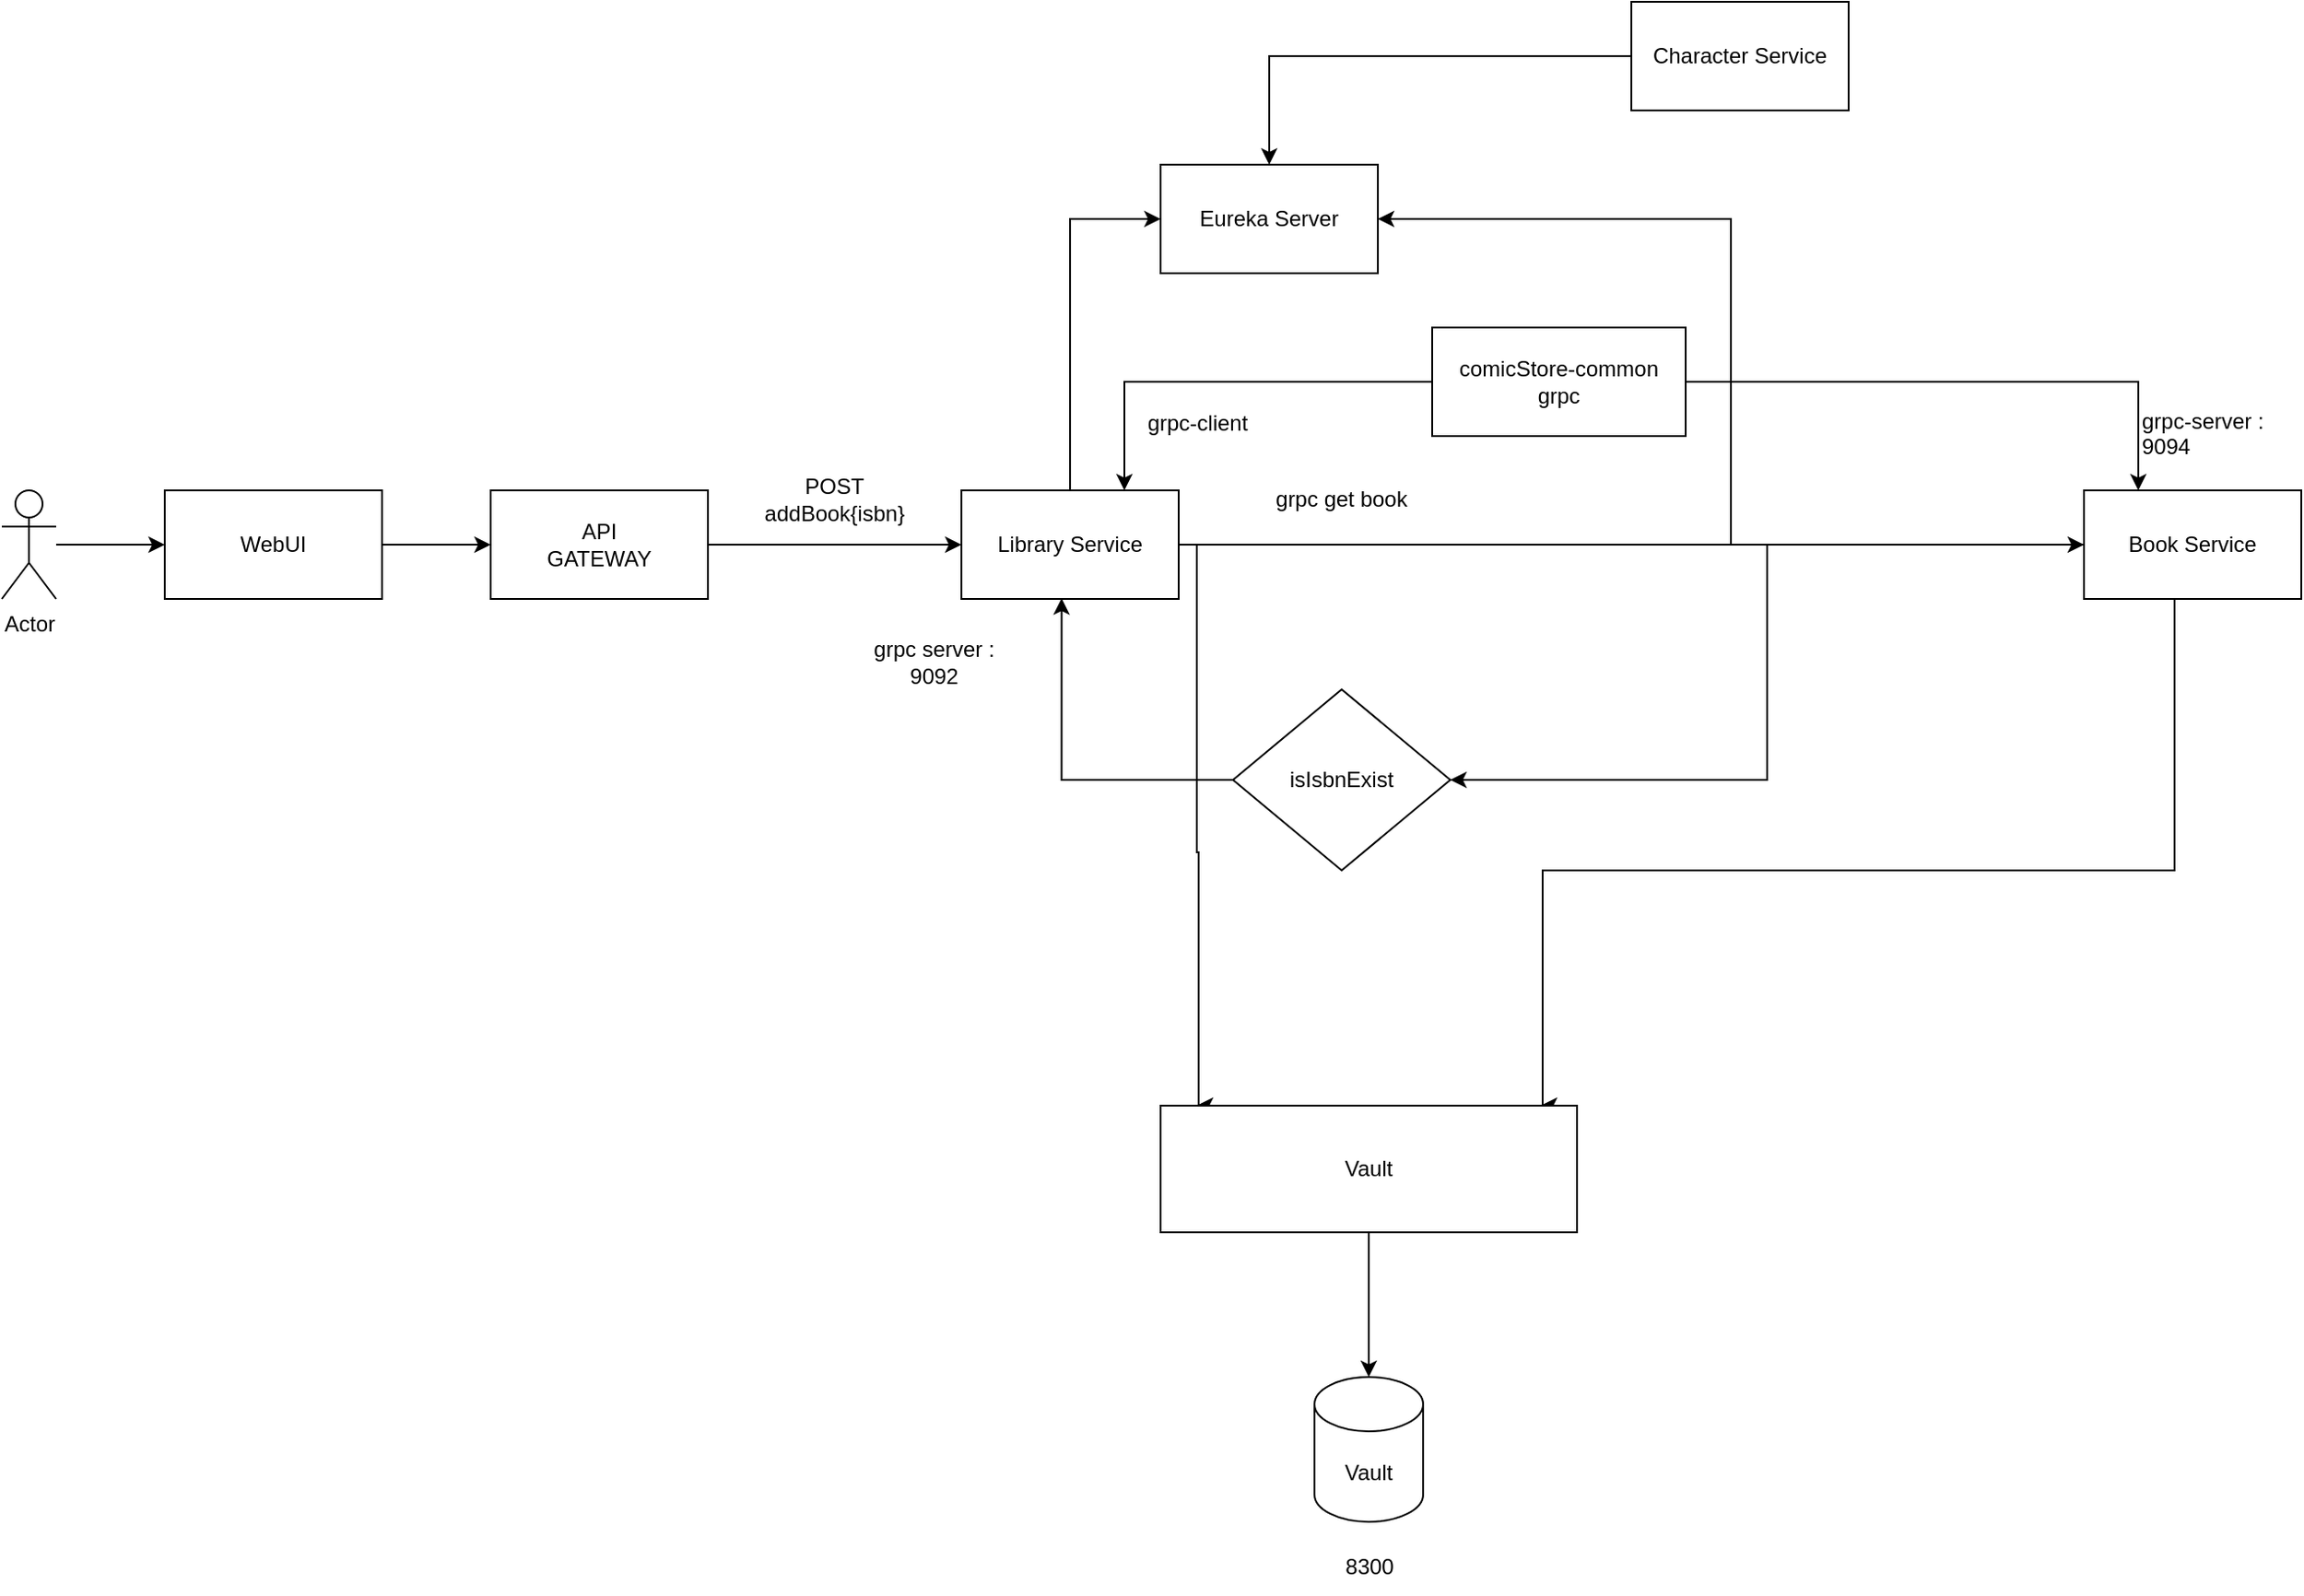 <mxfile version="23.1.1" type="github">
  <diagram name="Page-1" id="TcFIy0w62VH1tyJodE0P">
    <mxGraphModel dx="2074" dy="1142" grid="1" gridSize="10" guides="1" tooltips="1" connect="1" arrows="1" fold="1" page="1" pageScale="1" pageWidth="1200" pageHeight="1920" math="0" shadow="0">
      <root>
        <mxCell id="0" />
        <mxCell id="1" parent="0" />
        <mxCell id="AR1j1zXhLlSsMnv-sgNP-3" style="edgeStyle=orthogonalEdgeStyle;rounded=0;orthogonalLoop=1;jettySize=auto;html=1;entryX=0;entryY=0.5;entryDx=0;entryDy=0;" parent="1" source="AR1j1zXhLlSsMnv-sgNP-1" target="AR1j1zXhLlSsMnv-sgNP-2" edge="1">
          <mxGeometry relative="1" as="geometry" />
        </mxCell>
        <mxCell id="AR1j1zXhLlSsMnv-sgNP-1" value="Actor" style="shape=umlActor;verticalLabelPosition=bottom;verticalAlign=top;html=1;outlineConnect=0;" parent="1" vertex="1">
          <mxGeometry x="60" y="410" width="30" height="60" as="geometry" />
        </mxCell>
        <mxCell id="AR1j1zXhLlSsMnv-sgNP-4" style="edgeStyle=orthogonalEdgeStyle;rounded=0;orthogonalLoop=1;jettySize=auto;html=1;" parent="1" source="AR1j1zXhLlSsMnv-sgNP-2" edge="1">
          <mxGeometry relative="1" as="geometry">
            <mxPoint x="330" y="440" as="targetPoint" />
          </mxGeometry>
        </mxCell>
        <mxCell id="AR1j1zXhLlSsMnv-sgNP-2" value="WebUI" style="rounded=0;whiteSpace=wrap;html=1;rotation=0;" parent="1" vertex="1">
          <mxGeometry x="150" y="410" width="120" height="60" as="geometry" />
        </mxCell>
        <mxCell id="AR1j1zXhLlSsMnv-sgNP-6" style="edgeStyle=orthogonalEdgeStyle;rounded=0;orthogonalLoop=1;jettySize=auto;html=1;entryX=0;entryY=0.5;entryDx=0;entryDy=0;" parent="1" source="AR1j1zXhLlSsMnv-sgNP-5" target="AR1j1zXhLlSsMnv-sgNP-7" edge="1">
          <mxGeometry relative="1" as="geometry">
            <mxPoint x="520" y="440" as="targetPoint" />
          </mxGeometry>
        </mxCell>
        <mxCell id="AR1j1zXhLlSsMnv-sgNP-5" value="&lt;div&gt;API&lt;/div&gt;&lt;div&gt;GATEWAY&lt;br&gt;&lt;/div&gt;" style="rounded=0;whiteSpace=wrap;html=1;rotation=0;" parent="1" vertex="1">
          <mxGeometry x="330" y="410" width="120" height="60" as="geometry" />
        </mxCell>
        <mxCell id="AR1j1zXhLlSsMnv-sgNP-11" style="edgeStyle=orthogonalEdgeStyle;rounded=0;orthogonalLoop=1;jettySize=auto;html=1;entryX=0;entryY=0.5;entryDx=0;entryDy=0;" parent="1" source="AR1j1zXhLlSsMnv-sgNP-7" target="AR1j1zXhLlSsMnv-sgNP-9" edge="1">
          <mxGeometry relative="1" as="geometry" />
        </mxCell>
        <mxCell id="AR1j1zXhLlSsMnv-sgNP-23" style="edgeStyle=orthogonalEdgeStyle;rounded=0;orthogonalLoop=1;jettySize=auto;html=1;entryX=0;entryY=0.5;entryDx=0;entryDy=0;" parent="1" source="AR1j1zXhLlSsMnv-sgNP-7" edge="1">
          <mxGeometry relative="1" as="geometry">
            <mxPoint x="720" y="750" as="targetPoint" />
            <Array as="points">
              <mxPoint x="720" y="440" />
              <mxPoint x="720" y="610" />
              <mxPoint x="721" y="610" />
            </Array>
          </mxGeometry>
        </mxCell>
        <mxCell id="v4_1ggE6Rs6rgcaZL0Sa-7" style="edgeStyle=orthogonalEdgeStyle;rounded=0;orthogonalLoop=1;jettySize=auto;html=1;" edge="1" parent="1" source="AR1j1zXhLlSsMnv-sgNP-7" target="AR1j1zXhLlSsMnv-sgNP-12">
          <mxGeometry relative="1" as="geometry" />
        </mxCell>
        <mxCell id="AR1j1zXhLlSsMnv-sgNP-7" value="Library Service" style="rounded=0;whiteSpace=wrap;html=1;rotation=0;" parent="1" vertex="1">
          <mxGeometry x="590" y="410" width="120" height="60" as="geometry" />
        </mxCell>
        <mxCell id="AR1j1zXhLlSsMnv-sgNP-8" value="&lt;div&gt;POST&lt;/div&gt;&lt;div&gt;addBook{isbn}&lt;br&gt;&lt;/div&gt;" style="text;html=1;strokeColor=none;fillColor=none;align=center;verticalAlign=middle;whiteSpace=wrap;rounded=0;" parent="1" vertex="1">
          <mxGeometry x="470" y="400" width="100" height="30" as="geometry" />
        </mxCell>
        <mxCell id="AR1j1zXhLlSsMnv-sgNP-9" value="Eureka Server" style="rounded=0;whiteSpace=wrap;html=1;" parent="1" vertex="1">
          <mxGeometry x="700" y="230" width="120" height="60" as="geometry" />
        </mxCell>
        <mxCell id="AR1j1zXhLlSsMnv-sgNP-13" style="edgeStyle=orthogonalEdgeStyle;rounded=0;orthogonalLoop=1;jettySize=auto;html=1;entryX=1;entryY=0.5;entryDx=0;entryDy=0;" parent="1" source="AR1j1zXhLlSsMnv-sgNP-12" target="AR1j1zXhLlSsMnv-sgNP-9" edge="1">
          <mxGeometry relative="1" as="geometry" />
        </mxCell>
        <mxCell id="AR1j1zXhLlSsMnv-sgNP-19" style="edgeStyle=orthogonalEdgeStyle;rounded=0;orthogonalLoop=1;jettySize=auto;html=1;entryX=1;entryY=0.5;entryDx=0;entryDy=0;" parent="1" source="AR1j1zXhLlSsMnv-sgNP-12" target="AR1j1zXhLlSsMnv-sgNP-18" edge="1">
          <mxGeometry relative="1" as="geometry" />
        </mxCell>
        <mxCell id="AR1j1zXhLlSsMnv-sgNP-22" style="edgeStyle=orthogonalEdgeStyle;rounded=0;orthogonalLoop=1;jettySize=auto;html=1;entryX=1;entryY=0.5;entryDx=0;entryDy=0;" parent="1" source="AR1j1zXhLlSsMnv-sgNP-12" edge="1">
          <mxGeometry relative="1" as="geometry">
            <mxPoint x="910" y="750" as="targetPoint" />
            <Array as="points">
              <mxPoint x="1260" y="620" />
              <mxPoint x="911" y="620" />
            </Array>
          </mxGeometry>
        </mxCell>
        <mxCell id="AR1j1zXhLlSsMnv-sgNP-12" value="Book Service" style="rounded=0;whiteSpace=wrap;html=1;rotation=0;" parent="1" vertex="1">
          <mxGeometry x="1210" y="410" width="120" height="60" as="geometry" />
        </mxCell>
        <mxCell id="AR1j1zXhLlSsMnv-sgNP-15" value="grpc get book" style="text;html=1;strokeColor=none;fillColor=none;align=center;verticalAlign=middle;whiteSpace=wrap;rounded=0;" parent="1" vertex="1">
          <mxGeometry x="735" y="400" width="130" height="30" as="geometry" />
        </mxCell>
        <mxCell id="AR1j1zXhLlSsMnv-sgNP-17" style="edgeStyle=orthogonalEdgeStyle;rounded=0;orthogonalLoop=1;jettySize=auto;html=1;entryX=0.5;entryY=0;entryDx=0;entryDy=0;" parent="1" source="AR1j1zXhLlSsMnv-sgNP-16" target="AR1j1zXhLlSsMnv-sgNP-9" edge="1">
          <mxGeometry relative="1" as="geometry" />
        </mxCell>
        <mxCell id="AR1j1zXhLlSsMnv-sgNP-16" value="Character Service" style="rounded=0;whiteSpace=wrap;html=1;" parent="1" vertex="1">
          <mxGeometry x="960" y="140" width="120" height="60" as="geometry" />
        </mxCell>
        <mxCell id="AR1j1zXhLlSsMnv-sgNP-18" value="isIsbnExist" style="rhombus;whiteSpace=wrap;html=1;" parent="1" vertex="1">
          <mxGeometry x="740" y="520" width="120" height="100" as="geometry" />
        </mxCell>
        <mxCell id="AR1j1zXhLlSsMnv-sgNP-20" style="edgeStyle=orthogonalEdgeStyle;rounded=0;orthogonalLoop=1;jettySize=auto;html=1;entryX=0.461;entryY=0.994;entryDx=0;entryDy=0;entryPerimeter=0;" parent="1" source="AR1j1zXhLlSsMnv-sgNP-18" target="AR1j1zXhLlSsMnv-sgNP-7" edge="1">
          <mxGeometry relative="1" as="geometry" />
        </mxCell>
        <mxCell id="AR1j1zXhLlSsMnv-sgNP-24" value="Vault" style="shape=cylinder3;whiteSpace=wrap;html=1;boundedLbl=1;backgroundOutline=1;size=15;" parent="1" vertex="1">
          <mxGeometry x="785" y="900" width="60" height="80" as="geometry" />
        </mxCell>
        <mxCell id="Uvmm8bWfbn26TandfGrT-1" value="8300" style="text;html=1;align=center;verticalAlign=middle;resizable=0;points=[];autosize=1;strokeColor=none;fillColor=none;" parent="1" vertex="1">
          <mxGeometry x="790" y="990" width="50" height="30" as="geometry" />
        </mxCell>
        <mxCell id="Uvmm8bWfbn26TandfGrT-2" value="Vault" style="rounded=0;whiteSpace=wrap;html=1;" parent="1" vertex="1">
          <mxGeometry x="700" y="750" width="230" height="70" as="geometry" />
        </mxCell>
        <mxCell id="Uvmm8bWfbn26TandfGrT-3" style="edgeStyle=orthogonalEdgeStyle;rounded=0;orthogonalLoop=1;jettySize=auto;html=1;entryX=0.5;entryY=0;entryDx=0;entryDy=0;entryPerimeter=0;" parent="1" source="Uvmm8bWfbn26TandfGrT-2" target="AR1j1zXhLlSsMnv-sgNP-24" edge="1">
          <mxGeometry relative="1" as="geometry" />
        </mxCell>
        <mxCell id="v4_1ggE6Rs6rgcaZL0Sa-3" style="edgeStyle=orthogonalEdgeStyle;rounded=0;orthogonalLoop=1;jettySize=auto;html=1;entryX=0.75;entryY=0;entryDx=0;entryDy=0;" edge="1" parent="1" source="v4_1ggE6Rs6rgcaZL0Sa-2" target="AR1j1zXhLlSsMnv-sgNP-7">
          <mxGeometry relative="1" as="geometry" />
        </mxCell>
        <mxCell id="v4_1ggE6Rs6rgcaZL0Sa-4" style="edgeStyle=orthogonalEdgeStyle;rounded=0;orthogonalLoop=1;jettySize=auto;html=1;entryX=0.25;entryY=0;entryDx=0;entryDy=0;" edge="1" parent="1" source="v4_1ggE6Rs6rgcaZL0Sa-2" target="AR1j1zXhLlSsMnv-sgNP-12">
          <mxGeometry relative="1" as="geometry" />
        </mxCell>
        <mxCell id="v4_1ggE6Rs6rgcaZL0Sa-2" value="&lt;div&gt;comicStore-common&lt;/div&gt;&lt;div&gt;grpc&lt;br&gt;&lt;/div&gt;" style="rounded=0;whiteSpace=wrap;html=1;" vertex="1" parent="1">
          <mxGeometry x="850" y="320" width="140" height="60" as="geometry" />
        </mxCell>
        <mxCell id="v4_1ggE6Rs6rgcaZL0Sa-5" value="grpc-client" style="text;html=1;align=center;verticalAlign=middle;resizable=0;points=[];autosize=1;strokeColor=none;fillColor=none;" vertex="1" parent="1">
          <mxGeometry x="680" y="358" width="80" height="30" as="geometry" />
        </mxCell>
        <mxCell id="v4_1ggE6Rs6rgcaZL0Sa-6" value="grpc-server : 9094" style="text;whiteSpace=wrap;html=1;" vertex="1" parent="1">
          <mxGeometry x="1240" y="358" width="90" height="40" as="geometry" />
        </mxCell>
        <mxCell id="v4_1ggE6Rs6rgcaZL0Sa-8" value="grpc server : 9092" style="text;html=1;strokeColor=none;fillColor=none;align=center;verticalAlign=middle;whiteSpace=wrap;rounded=0;" vertex="1" parent="1">
          <mxGeometry x="530" y="480" width="90" height="50" as="geometry" />
        </mxCell>
        <mxCell id="v4_1ggE6Rs6rgcaZL0Sa-9" value="&lt;div&gt;&lt;br&gt;&lt;/div&gt;&lt;div&gt;&lt;br&gt;&lt;/div&gt;" style="text;html=1;strokeColor=none;fillColor=none;align=center;verticalAlign=middle;whiteSpace=wrap;rounded=0;" vertex="1" parent="1">
          <mxGeometry x="1030" y="290" width="90" height="50" as="geometry" />
        </mxCell>
      </root>
    </mxGraphModel>
  </diagram>
</mxfile>
